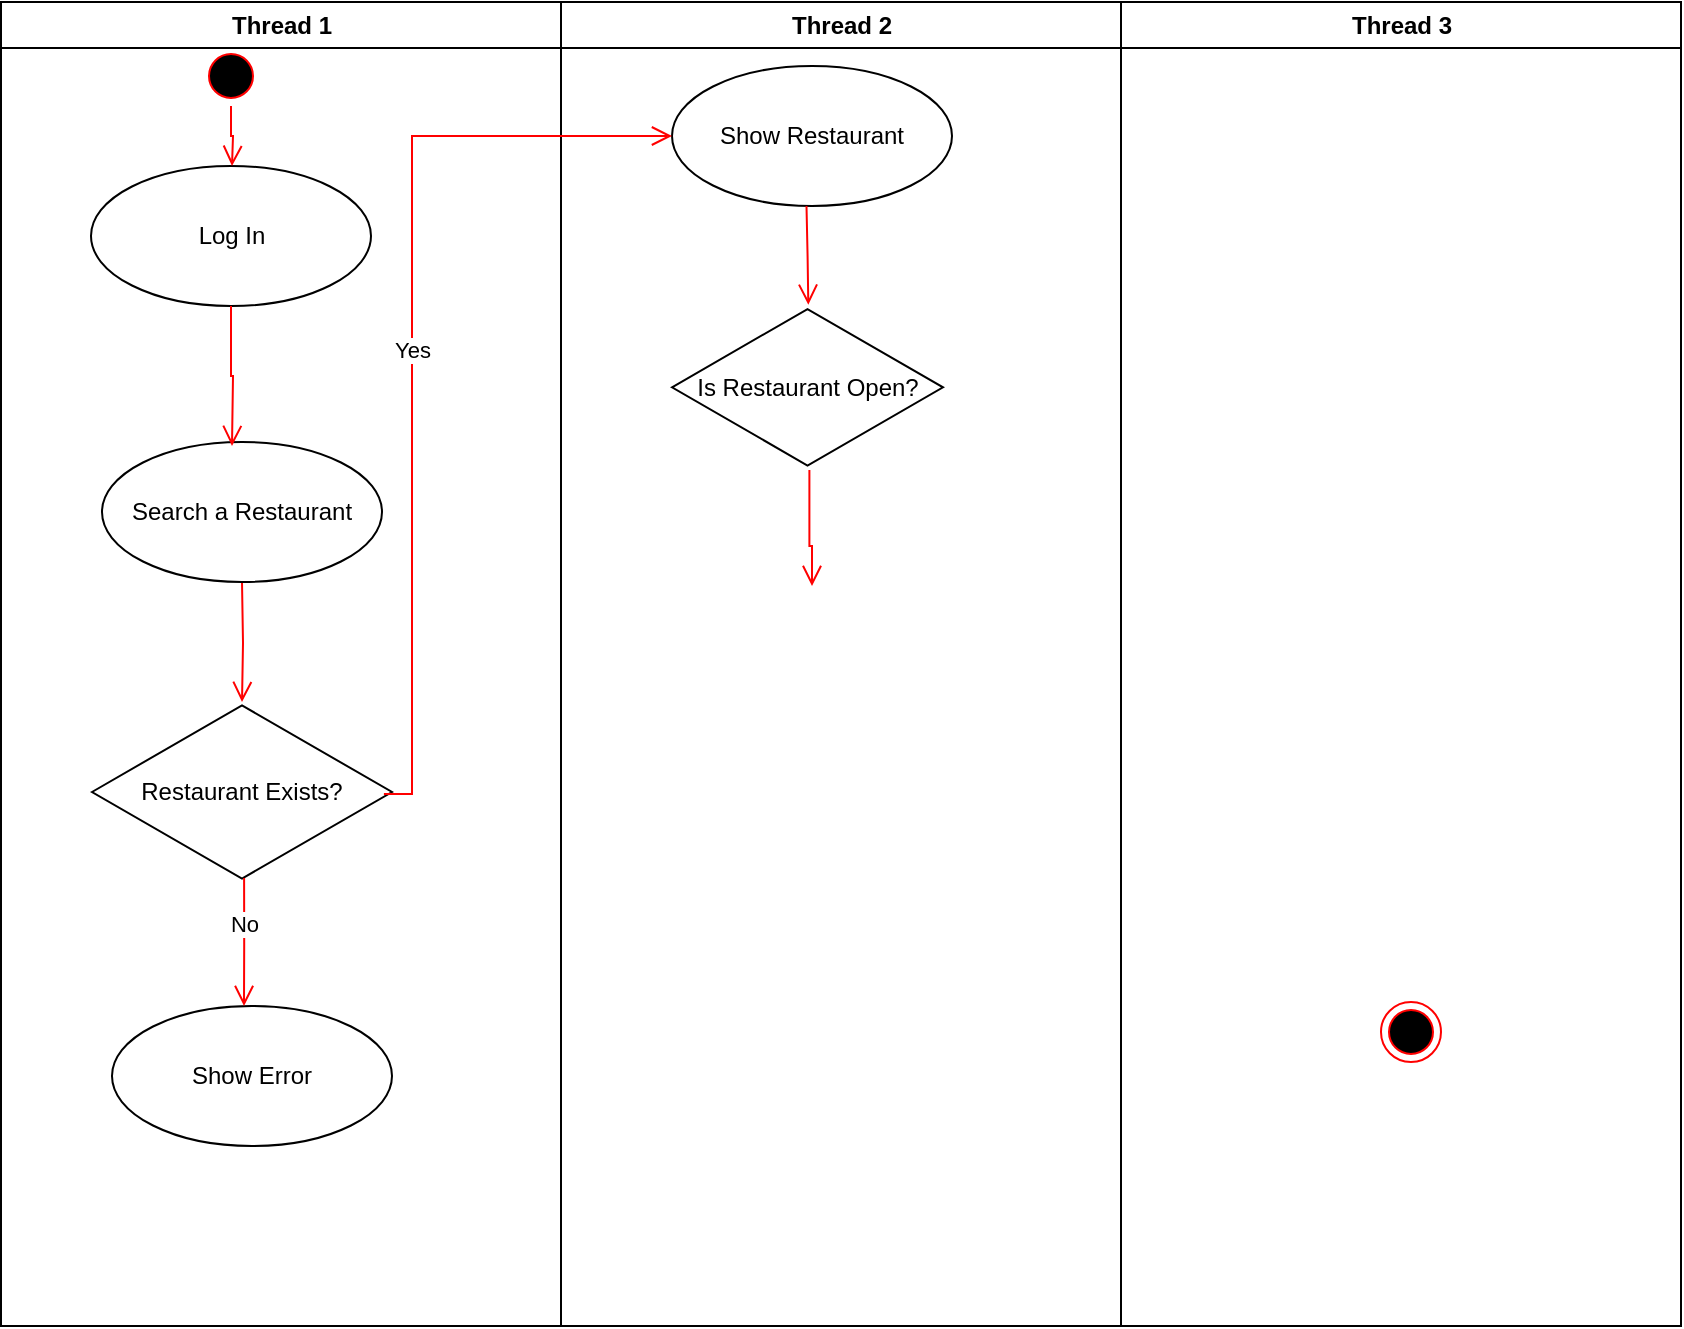 <mxfile version="20.2.8" type="github">
  <diagram name="Page-1" id="e7e014a7-5840-1c2e-5031-d8a46d1fe8dd">
    <mxGraphModel dx="782" dy="428" grid="1" gridSize="10" guides="1" tooltips="1" connect="1" arrows="1" fold="1" page="1" pageScale="1" pageWidth="1169" pageHeight="826" background="none" math="0" shadow="0">
      <root>
        <mxCell id="0" />
        <mxCell id="1" parent="0" />
        <mxCell id="2" value="Thread 1" style="swimlane;whiteSpace=wrap" parent="1" vertex="1">
          <mxGeometry x="164.5" y="128" width="280" height="662" as="geometry" />
        </mxCell>
        <mxCell id="FRBaiip9Qxw7M4mhhmUO-46" value="Log In" style="ellipse;whiteSpace=wrap;html=1;" vertex="1" parent="2">
          <mxGeometry x="45" y="82" width="140" height="70" as="geometry" />
        </mxCell>
        <mxCell id="FRBaiip9Qxw7M4mhhmUO-47" value="" style="ellipse;html=1;shape=startState;fillColor=#000000;strokeColor=#ff0000;" vertex="1" parent="2">
          <mxGeometry x="100" y="22" width="30" height="30" as="geometry" />
        </mxCell>
        <mxCell id="FRBaiip9Qxw7M4mhhmUO-48" value="" style="edgeStyle=orthogonalEdgeStyle;html=1;verticalAlign=bottom;endArrow=open;endSize=8;strokeColor=#ff0000;rounded=0;" edge="1" source="FRBaiip9Qxw7M4mhhmUO-47" parent="2">
          <mxGeometry relative="1" as="geometry">
            <mxPoint x="115.5" y="82" as="targetPoint" />
          </mxGeometry>
        </mxCell>
        <mxCell id="FRBaiip9Qxw7M4mhhmUO-51" value="Restaurant Exists?" style="html=1;whiteSpace=wrap;aspect=fixed;shape=isoRectangle;" vertex="1" parent="2">
          <mxGeometry x="45.5" y="350" width="150" height="90" as="geometry" />
        </mxCell>
        <mxCell id="FRBaiip9Qxw7M4mhhmUO-50" value="" style="edgeStyle=orthogonalEdgeStyle;html=1;verticalAlign=bottom;endArrow=open;endSize=8;strokeColor=#ff0000;rounded=0;" edge="1" parent="2" target="FRBaiip9Qxw7M4mhhmUO-51">
          <mxGeometry relative="1" as="geometry">
            <mxPoint x="115.5" y="252" as="targetPoint" />
            <mxPoint x="120.5" y="290" as="sourcePoint" />
          </mxGeometry>
        </mxCell>
        <mxCell id="FRBaiip9Qxw7M4mhhmUO-57" value="Search a Restaurant" style="ellipse;whiteSpace=wrap;html=1;" vertex="1" parent="2">
          <mxGeometry x="50.5" y="220" width="140" height="70" as="geometry" />
        </mxCell>
        <mxCell id="FRBaiip9Qxw7M4mhhmUO-64" value="Show Error" style="ellipse;whiteSpace=wrap;html=1;" vertex="1" parent="2">
          <mxGeometry x="55.5" y="502" width="140" height="70" as="geometry" />
        </mxCell>
        <mxCell id="3" value="Thread 2" style="swimlane;whiteSpace=wrap" parent="1" vertex="1">
          <mxGeometry x="444.5" y="128" width="280" height="662" as="geometry" />
        </mxCell>
        <mxCell id="FRBaiip9Qxw7M4mhhmUO-66" value="Show Restaurant" style="ellipse;whiteSpace=wrap;html=1;" vertex="1" parent="3">
          <mxGeometry x="55.5" y="32" width="140" height="70" as="geometry" />
        </mxCell>
        <mxCell id="FRBaiip9Qxw7M4mhhmUO-68" value="Is Restaurant Open?" style="html=1;whiteSpace=wrap;aspect=fixed;shape=isoRectangle;" vertex="1" parent="3">
          <mxGeometry x="55.5" y="152" width="135.5" height="81.3" as="geometry" />
        </mxCell>
        <mxCell id="FRBaiip9Qxw7M4mhhmUO-71" value="" style="edgeStyle=orthogonalEdgeStyle;html=1;verticalAlign=bottom;endArrow=open;endSize=8;strokeColor=#ff0000;rounded=0;entryX=0.503;entryY=-0.008;entryDx=0;entryDy=0;entryPerimeter=0;" edge="1" parent="3" target="FRBaiip9Qxw7M4mhhmUO-68">
          <mxGeometry relative="1" as="geometry">
            <mxPoint x="123.25" y="132" as="targetPoint" />
            <mxPoint x="122.75" y="102" as="sourcePoint" />
          </mxGeometry>
        </mxCell>
        <mxCell id="FRBaiip9Qxw7M4mhhmUO-72" value="" style="edgeStyle=orthogonalEdgeStyle;html=1;verticalAlign=bottom;endArrow=open;endSize=8;strokeColor=#ff0000;rounded=0;exitX=0.507;exitY=1.009;exitDx=0;exitDy=0;exitPerimeter=0;" edge="1" parent="3" source="FRBaiip9Qxw7M4mhhmUO-68">
          <mxGeometry relative="1" as="geometry">
            <mxPoint x="125.5" y="292" as="targetPoint" />
            <mxPoint x="85.5" y="292" as="sourcePoint" />
            <Array as="points">
              <mxPoint x="124" y="272" />
              <mxPoint x="126" y="272" />
            </Array>
          </mxGeometry>
        </mxCell>
        <mxCell id="4" value="Thread 3" style="swimlane;whiteSpace=wrap" parent="1" vertex="1">
          <mxGeometry x="724.5" y="128" width="280" height="662" as="geometry" />
        </mxCell>
        <mxCell id="38" value="" style="ellipse;shape=endState;fillColor=#000000;strokeColor=#ff0000" parent="4" vertex="1">
          <mxGeometry x="130" y="500" width="30" height="30" as="geometry" />
        </mxCell>
        <mxCell id="FRBaiip9Qxw7M4mhhmUO-62" value="" style="edgeStyle=orthogonalEdgeStyle;html=1;verticalAlign=bottom;endArrow=open;endSize=8;strokeColor=#ff0000;rounded=0;exitX=0.5;exitY=1;exitDx=0;exitDy=0;" edge="1" parent="1" source="FRBaiip9Qxw7M4mhhmUO-46">
          <mxGeometry relative="1" as="geometry">
            <mxPoint x="280" y="350" as="targetPoint" />
            <mxPoint x="295" y="428" as="sourcePoint" />
          </mxGeometry>
        </mxCell>
        <mxCell id="FRBaiip9Qxw7M4mhhmUO-63" value="No" style="edgeStyle=orthogonalEdgeStyle;html=1;verticalAlign=bottom;endArrow=open;endSize=8;strokeColor=#ff0000;rounded=0;exitX=0.507;exitY=0.978;exitDx=0;exitDy=0;exitPerimeter=0;" edge="1" parent="1" source="FRBaiip9Qxw7M4mhhmUO-51">
          <mxGeometry relative="1" as="geometry">
            <mxPoint x="286" y="630" as="targetPoint" />
            <mxPoint x="305" y="438" as="sourcePoint" />
          </mxGeometry>
        </mxCell>
        <mxCell id="FRBaiip9Qxw7M4mhhmUO-65" value="" style="edgeStyle=orthogonalEdgeStyle;html=1;verticalAlign=bottom;endArrow=open;endSize=8;strokeColor=#ff0000;rounded=0;exitX=0.973;exitY=0.511;exitDx=0;exitDy=0;exitPerimeter=0;entryX=0;entryY=0.5;entryDx=0;entryDy=0;" edge="1" parent="1" source="FRBaiip9Qxw7M4mhhmUO-51" target="FRBaiip9Qxw7M4mhhmUO-66">
          <mxGeometry relative="1" as="geometry">
            <mxPoint x="500" y="520" as="targetPoint" />
            <mxPoint x="315" y="448" as="sourcePoint" />
            <Array as="points">
              <mxPoint x="370" y="524" />
              <mxPoint x="370" y="195" />
            </Array>
          </mxGeometry>
        </mxCell>
        <mxCell id="FRBaiip9Qxw7M4mhhmUO-67" value="Yes" style="edgeLabel;html=1;align=center;verticalAlign=middle;resizable=0;points=[];" vertex="1" connectable="0" parent="FRBaiip9Qxw7M4mhhmUO-65">
          <mxGeometry x="-0.001" relative="1" as="geometry">
            <mxPoint as="offset" />
          </mxGeometry>
        </mxCell>
      </root>
    </mxGraphModel>
  </diagram>
</mxfile>
